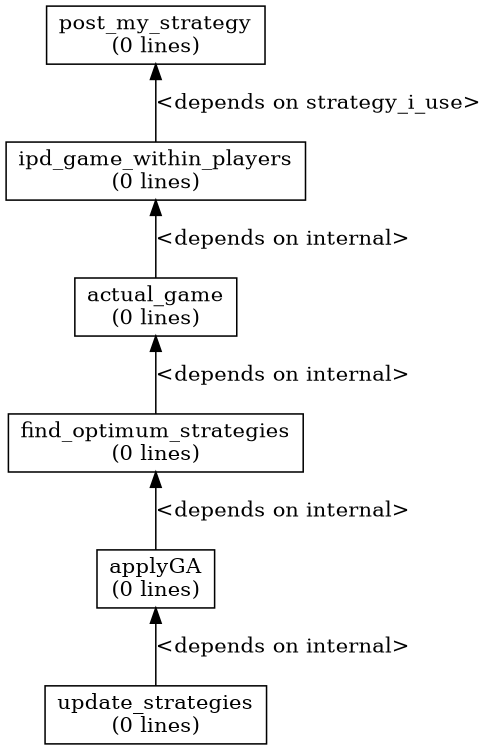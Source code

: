 digraph dependency_graph {
	rankdir=BT;
	size="8,5;"
	node [shape = rect];
	
	/* Functions */
	update_strategies[height = 0.000000, label = "update_strategies\n(0 lines)"]
	applyGA[height = 0.000000, label = "applyGA\n(0 lines)"]
	find_optimum_strategies[height = 0.000000, label = "find_optimum_strategies\n(0 lines)"]
	actual_game[height = 0.000000, label = "actual_game\n(0 lines)"]
	ipd_game_within_players[height = 0.000000, label = "ipd_game_within_players\n(0 lines)"]
	post_my_strategy[height = 0.000000, label = "post_my_strategy\n(0 lines)"]
	
	/* Dependencies */
	update_strategies -> applyGA [ label = "<depends on internal>" ];
	applyGA -> find_optimum_strategies [ label = "<depends on internal>" ];
	find_optimum_strategies -> actual_game [ label = "<depends on internal>" ];
	actual_game -> ipd_game_within_players [ label = "<depends on internal>" ];
	ipd_game_within_players -> post_my_strategy [ label = "<depends on strategy_i_use>" ];
}